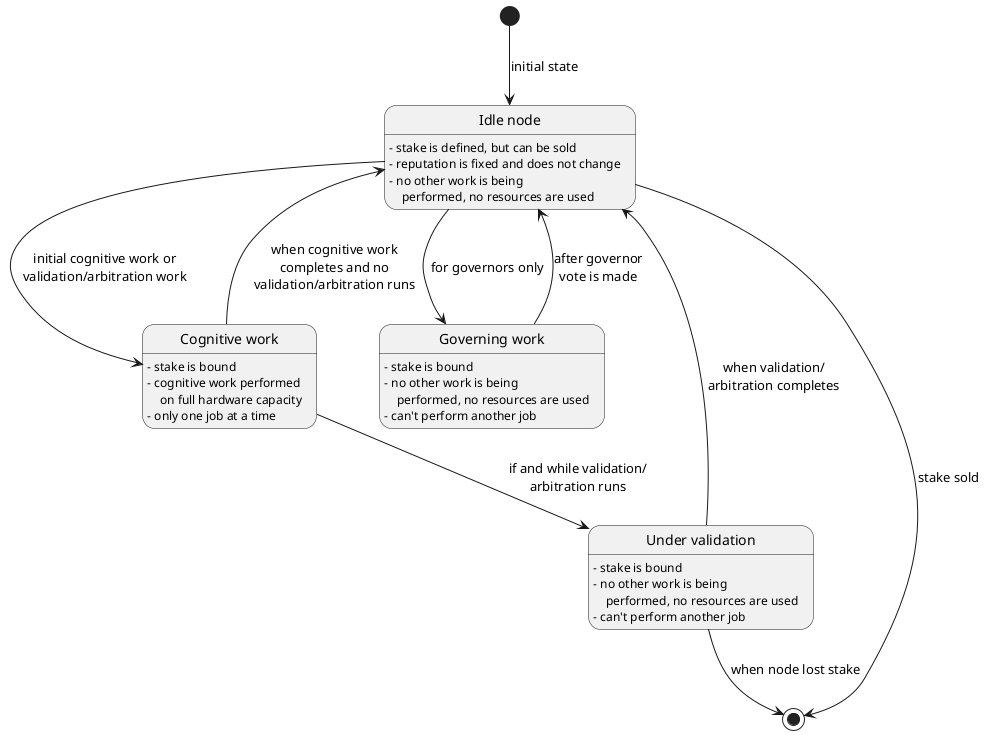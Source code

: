 @startuml
state "Idle node" as idle
state "Cognitive work" as work
state "Governing work" as gov
state "Under validation" as valid

[*] --> idle: initial state

idle --> work: initial cognitive work or\nvalidation/arbitration work
idle --> gov: for governors only
gov --> idle: after governor\nvote is made
work --> valid: if and while validation/\narbitration runs
valid --> idle: when validation/\narbitration completes
work --> idle: when cognitive work\ncompletes and no\nvalidation/arbitration runs
valid --> [*]: when node lost stake
idle --> [*]: stake sold

idle: – stake is defined, but can be sold
idle: – reputation is fixed and does not change
idle: – no other work is being\n    performed, no resources are used

work: – stake is bound
work: – cognitive work performed\n    on full hardware capacity
work: – only one job at a time

valid: – stake is bound
valid: – no other work is being\n    performed, no resources are used
valid: – can't perform another job

gov: – stake is bound
gov: – no other work is being\n    performed, no resources are used
gov: – can't perform another job
@enduml
